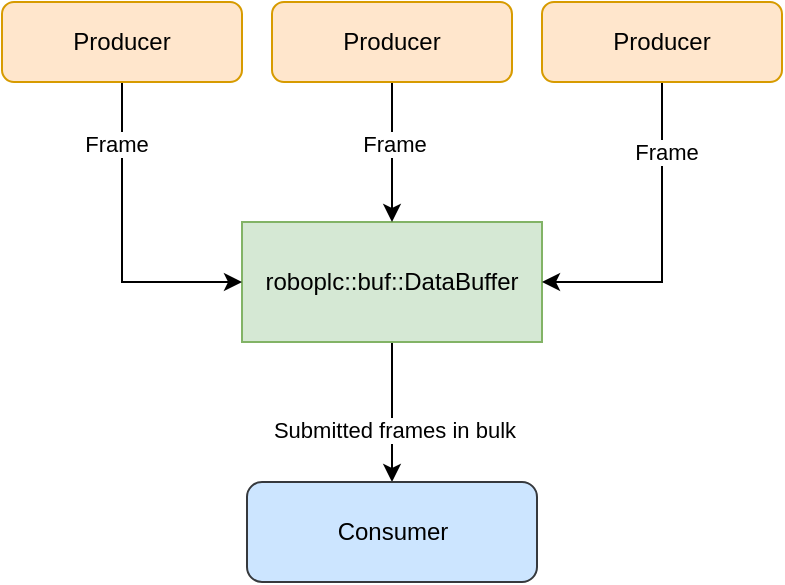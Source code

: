 <mxfile version="23.1.5" type="device">
  <diagram name="Page-1" id="MLjzIVRy3KmLE_-hXmoR">
    <mxGraphModel dx="1430" dy="867" grid="1" gridSize="10" guides="1" tooltips="1" connect="1" arrows="1" fold="1" page="1" pageScale="1" pageWidth="850" pageHeight="1100" math="0" shadow="0">
      <root>
        <mxCell id="0" />
        <mxCell id="1" parent="0" />
        <mxCell id="5LaIbbxCbrdPowUfDsqF-15" style="edgeStyle=orthogonalEdgeStyle;rounded=0;orthogonalLoop=1;jettySize=auto;html=1;exitX=0.5;exitY=1;exitDx=0;exitDy=0;" edge="1" parent="1" source="5LaIbbxCbrdPowUfDsqF-2" target="5LaIbbxCbrdPowUfDsqF-14">
          <mxGeometry relative="1" as="geometry" />
        </mxCell>
        <mxCell id="5LaIbbxCbrdPowUfDsqF-19" value="Submitted frames in bulk" style="edgeLabel;html=1;align=center;verticalAlign=middle;resizable=0;points=[];" vertex="1" connectable="0" parent="5LaIbbxCbrdPowUfDsqF-15">
          <mxGeometry x="0.24" y="1" relative="1" as="geometry">
            <mxPoint as="offset" />
          </mxGeometry>
        </mxCell>
        <mxCell id="5LaIbbxCbrdPowUfDsqF-2" value="roboplc::buf::DataBuffer" style="rounded=0;whiteSpace=wrap;html=1;fillColor=#d5e8d4;strokeColor=#82b366;" vertex="1" parent="1">
          <mxGeometry x="150" y="130" width="150" height="60" as="geometry" />
        </mxCell>
        <mxCell id="5LaIbbxCbrdPowUfDsqF-7" style="edgeStyle=orthogonalEdgeStyle;rounded=0;orthogonalLoop=1;jettySize=auto;html=1;" edge="1" parent="1" source="5LaIbbxCbrdPowUfDsqF-6" target="5LaIbbxCbrdPowUfDsqF-2">
          <mxGeometry relative="1" as="geometry" />
        </mxCell>
        <mxCell id="5LaIbbxCbrdPowUfDsqF-17" value="Frame" style="edgeLabel;html=1;align=center;verticalAlign=middle;resizable=0;points=[];" vertex="1" connectable="0" parent="5LaIbbxCbrdPowUfDsqF-7">
          <mxGeometry x="-0.114" y="1" relative="1" as="geometry">
            <mxPoint as="offset" />
          </mxGeometry>
        </mxCell>
        <mxCell id="5LaIbbxCbrdPowUfDsqF-6" value="Producer" style="rounded=1;whiteSpace=wrap;html=1;fillColor=#ffe6cc;strokeColor=#d79b00;" vertex="1" parent="1">
          <mxGeometry x="165" y="20" width="120" height="40" as="geometry" />
        </mxCell>
        <mxCell id="5LaIbbxCbrdPowUfDsqF-12" style="edgeStyle=orthogonalEdgeStyle;rounded=0;orthogonalLoop=1;jettySize=auto;html=1;exitX=0.5;exitY=1;exitDx=0;exitDy=0;entryX=1;entryY=0.5;entryDx=0;entryDy=0;" edge="1" parent="1" source="5LaIbbxCbrdPowUfDsqF-8" target="5LaIbbxCbrdPowUfDsqF-2">
          <mxGeometry relative="1" as="geometry" />
        </mxCell>
        <mxCell id="5LaIbbxCbrdPowUfDsqF-18" value="Frame" style="edgeLabel;html=1;align=center;verticalAlign=middle;resizable=0;points=[];" vertex="1" connectable="0" parent="5LaIbbxCbrdPowUfDsqF-12">
          <mxGeometry x="-0.562" y="2" relative="1" as="geometry">
            <mxPoint as="offset" />
          </mxGeometry>
        </mxCell>
        <mxCell id="5LaIbbxCbrdPowUfDsqF-8" value="Producer" style="rounded=1;whiteSpace=wrap;html=1;fillColor=#ffe6cc;strokeColor=#d79b00;" vertex="1" parent="1">
          <mxGeometry x="300" y="20" width="120" height="40" as="geometry" />
        </mxCell>
        <mxCell id="5LaIbbxCbrdPowUfDsqF-11" style="edgeStyle=orthogonalEdgeStyle;rounded=0;orthogonalLoop=1;jettySize=auto;html=1;exitX=0.5;exitY=1;exitDx=0;exitDy=0;entryX=0;entryY=0.5;entryDx=0;entryDy=0;" edge="1" parent="1" source="5LaIbbxCbrdPowUfDsqF-10" target="5LaIbbxCbrdPowUfDsqF-2">
          <mxGeometry relative="1" as="geometry" />
        </mxCell>
        <mxCell id="5LaIbbxCbrdPowUfDsqF-16" value="Frame" style="edgeLabel;html=1;align=center;verticalAlign=middle;resizable=0;points=[];" vertex="1" connectable="0" parent="5LaIbbxCbrdPowUfDsqF-11">
          <mxGeometry x="-0.613" y="-3" relative="1" as="geometry">
            <mxPoint as="offset" />
          </mxGeometry>
        </mxCell>
        <mxCell id="5LaIbbxCbrdPowUfDsqF-10" value="Producer" style="rounded=1;whiteSpace=wrap;html=1;fillColor=#ffe6cc;strokeColor=#d79b00;" vertex="1" parent="1">
          <mxGeometry x="30" y="20" width="120" height="40" as="geometry" />
        </mxCell>
        <mxCell id="5LaIbbxCbrdPowUfDsqF-14" value="Consumer" style="rounded=1;whiteSpace=wrap;html=1;fillColor=#cce5ff;strokeColor=#36393d;" vertex="1" parent="1">
          <mxGeometry x="152.5" y="260" width="145" height="50" as="geometry" />
        </mxCell>
      </root>
    </mxGraphModel>
  </diagram>
</mxfile>
